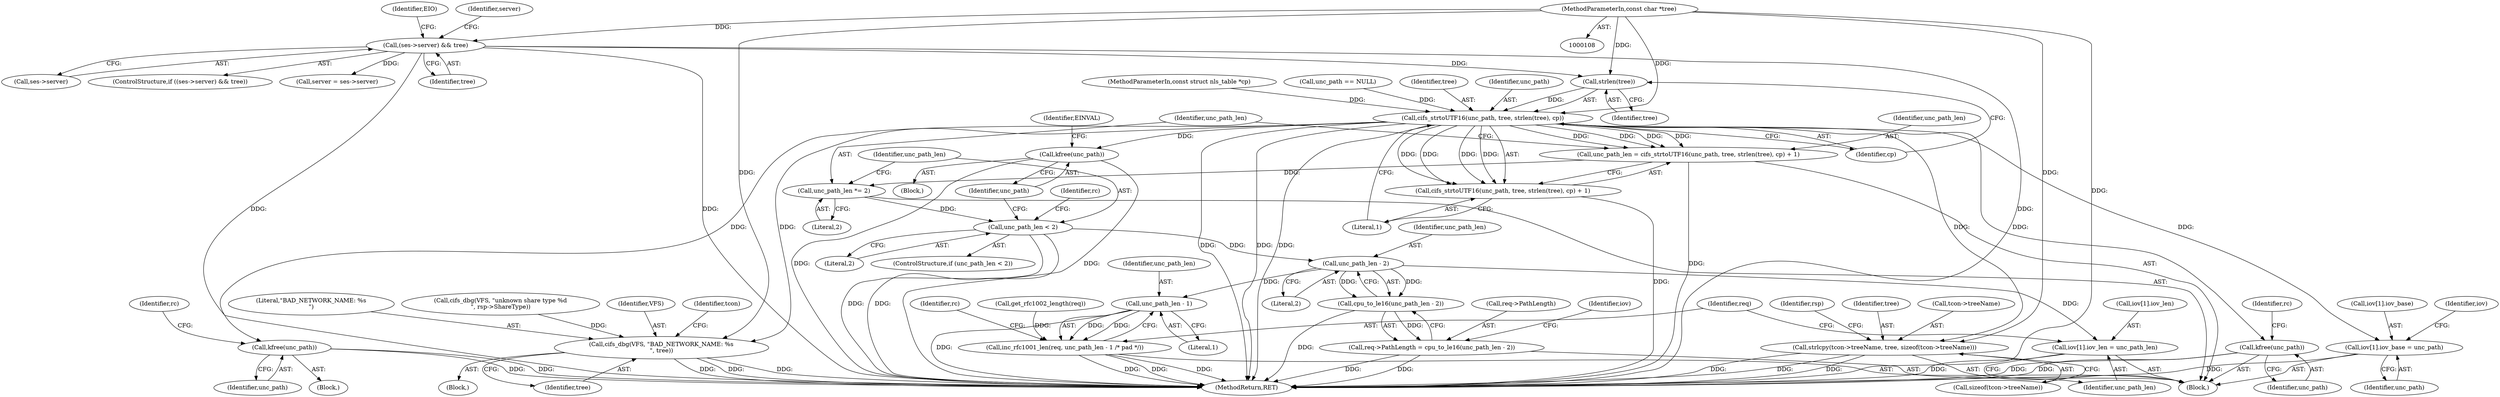 digraph "0_linux_18f39e7be0121317550d03e267e3ebd4dbfbb3ce@API" {
"1000179" [label="(Call,strlen(tree))"];
"1000136" [label="(Call,(ses->server) && tree)"];
"1000111" [label="(MethodParameterIn,const char *tree)"];
"1000176" [label="(Call,cifs_strtoUTF16(unc_path, tree, strlen(tree), cp))"];
"1000173" [label="(Call,unc_path_len = cifs_strtoUTF16(unc_path, tree, strlen(tree), cp) + 1)"];
"1000183" [label="(Call,unc_path_len *= 2)"];
"1000187" [label="(Call,unc_path_len < 2)"];
"1000263" [label="(Call,unc_path_len - 2)"];
"1000262" [label="(Call,cpu_to_le16(unc_path_len - 2))"];
"1000258" [label="(Call,req->PathLength = cpu_to_le16(unc_path_len - 2))"];
"1000273" [label="(Call,iov[1].iov_len = unc_path_len)"];
"1000282" [label="(Call,unc_path_len - 1)"];
"1000280" [label="(Call,inc_rfc1001_len(req, unc_path_len - 1 /* pad */))"];
"1000175" [label="(Call,cifs_strtoUTF16(unc_path, tree, strlen(tree), cp) + 1)"];
"1000191" [label="(Call,kfree(unc_path))"];
"1000208" [label="(Call,kfree(unc_path))"];
"1000266" [label="(Call,iov[1].iov_base = unc_path)"];
"1000432" [label="(Call,strlcpy(tcon->treeName, tree, sizeof(tcon->treeName)))"];
"1000479" [label="(Call,kfree(unc_path))"];
"1000493" [label="(Call,cifs_dbg(VFS, \"BAD_NETWORK_NAME: %s\n\", tree))"];
"1000494" [label="(Identifier,VFS)"];
"1000175" [label="(Call,cifs_strtoUTF16(unc_path, tree, strlen(tree), cp) + 1)"];
"1000178" [label="(Identifier,tree)"];
"1000280" [label="(Call,inc_rfc1001_len(req, unc_path_len - 1 /* pad */))"];
"1000267" [label="(Call,iov[1].iov_base)"];
"1000437" [label="(Call,sizeof(tcon->treeName))"];
"1000181" [label="(Identifier,cp)"];
"1000505" [label="(MethodReturn,RET)"];
"1000177" [label="(Identifier,unc_path)"];
"1000482" [label="(Identifier,rc)"];
"1000498" [label="(Identifier,tcon)"];
"1000272" [label="(Identifier,unc_path)"];
"1000379" [label="(Call,cifs_dbg(VFS, \"unknown share type %d\n\", rsp->ShareType))"];
"1000136" [label="(Call,(ses->server) && tree)"];
"1000186" [label="(ControlStructure,if (unc_path_len < 2))"];
"1000263" [label="(Call,unc_path_len - 2)"];
"1000114" [label="(Block,)"];
"1000493" [label="(Call,cifs_dbg(VFS, \"BAD_NETWORK_NAME: %s\n\", tree))"];
"1000279" [label="(Identifier,unc_path_len)"];
"1000113" [label="(MethodParameterIn,const struct nls_table *cp)"];
"1000479" [label="(Call,kfree(unc_path))"];
"1000492" [label="(Block,)"];
"1000111" [label="(MethodParameterIn,const char *tree)"];
"1000137" [label="(Call,ses->server)"];
"1000135" [label="(ControlStructure,if ((ses->server) && tree))"];
"1000432" [label="(Call,strlcpy(tcon->treeName, tree, sizeof(tcon->treeName)))"];
"1000187" [label="(Call,unc_path_len < 2)"];
"1000433" [label="(Call,tcon->treeName)"];
"1000173" [label="(Call,unc_path_len = cifs_strtoUTF16(unc_path, tree, strlen(tree), cp) + 1)"];
"1000149" [label="(Identifier,EIO)"];
"1000184" [label="(Identifier,unc_path_len)"];
"1000283" [label="(Identifier,unc_path_len)"];
"1000281" [label="(Identifier,req)"];
"1000264" [label="(Identifier,unc_path_len)"];
"1000209" [label="(Identifier,unc_path)"];
"1000141" [label="(Call,server = ses->server)"];
"1000182" [label="(Literal,1)"];
"1000445" [label="(Identifier,rsp)"];
"1000265" [label="(Literal,2)"];
"1000262" [label="(Call,cpu_to_le16(unc_path_len - 2))"];
"1000269" [label="(Identifier,iov)"];
"1000259" [label="(Call,req->PathLength)"];
"1000190" [label="(Block,)"];
"1000496" [label="(Identifier,tree)"];
"1000258" [label="(Call,req->PathLength = cpu_to_le16(unc_path_len - 2))"];
"1000276" [label="(Identifier,iov)"];
"1000176" [label="(Call,cifs_strtoUTF16(unc_path, tree, strlen(tree), cp))"];
"1000174" [label="(Identifier,unc_path_len)"];
"1000167" [label="(Call,unc_path == NULL)"];
"1000211" [label="(Identifier,rc)"];
"1000197" [label="(Identifier,rc)"];
"1000273" [label="(Call,iov[1].iov_len = unc_path_len)"];
"1000284" [label="(Literal,1)"];
"1000480" [label="(Identifier,unc_path)"];
"1000242" [label="(Call,get_rfc1002_length(req))"];
"1000189" [label="(Literal,2)"];
"1000266" [label="(Call,iov[1].iov_base = unc_path)"];
"1000142" [label="(Identifier,server)"];
"1000195" [label="(Identifier,EINVAL)"];
"1000188" [label="(Identifier,unc_path_len)"];
"1000180" [label="(Identifier,tree)"];
"1000140" [label="(Identifier,tree)"];
"1000286" [label="(Identifier,rc)"];
"1000192" [label="(Identifier,unc_path)"];
"1000208" [label="(Call,kfree(unc_path))"];
"1000179" [label="(Call,strlen(tree))"];
"1000436" [label="(Identifier,tree)"];
"1000495" [label="(Literal,\"BAD_NETWORK_NAME: %s\n\")"];
"1000185" [label="(Literal,2)"];
"1000183" [label="(Call,unc_path_len *= 2)"];
"1000274" [label="(Call,iov[1].iov_len)"];
"1000191" [label="(Call,kfree(unc_path))"];
"1000207" [label="(Block,)"];
"1000282" [label="(Call,unc_path_len - 1)"];
"1000179" -> "1000176"  [label="AST: "];
"1000179" -> "1000180"  [label="CFG: "];
"1000180" -> "1000179"  [label="AST: "];
"1000181" -> "1000179"  [label="CFG: "];
"1000179" -> "1000176"  [label="DDG: "];
"1000136" -> "1000179"  [label="DDG: "];
"1000111" -> "1000179"  [label="DDG: "];
"1000136" -> "1000135"  [label="AST: "];
"1000136" -> "1000137"  [label="CFG: "];
"1000136" -> "1000140"  [label="CFG: "];
"1000137" -> "1000136"  [label="AST: "];
"1000140" -> "1000136"  [label="AST: "];
"1000142" -> "1000136"  [label="CFG: "];
"1000149" -> "1000136"  [label="CFG: "];
"1000136" -> "1000505"  [label="DDG: "];
"1000136" -> "1000505"  [label="DDG: "];
"1000136" -> "1000505"  [label="DDG: "];
"1000111" -> "1000136"  [label="DDG: "];
"1000136" -> "1000141"  [label="DDG: "];
"1000111" -> "1000108"  [label="AST: "];
"1000111" -> "1000505"  [label="DDG: "];
"1000111" -> "1000176"  [label="DDG: "];
"1000111" -> "1000432"  [label="DDG: "];
"1000111" -> "1000493"  [label="DDG: "];
"1000176" -> "1000175"  [label="AST: "];
"1000176" -> "1000181"  [label="CFG: "];
"1000177" -> "1000176"  [label="AST: "];
"1000178" -> "1000176"  [label="AST: "];
"1000181" -> "1000176"  [label="AST: "];
"1000182" -> "1000176"  [label="CFG: "];
"1000176" -> "1000505"  [label="DDG: "];
"1000176" -> "1000505"  [label="DDG: "];
"1000176" -> "1000505"  [label="DDG: "];
"1000176" -> "1000173"  [label="DDG: "];
"1000176" -> "1000173"  [label="DDG: "];
"1000176" -> "1000173"  [label="DDG: "];
"1000176" -> "1000173"  [label="DDG: "];
"1000176" -> "1000175"  [label="DDG: "];
"1000176" -> "1000175"  [label="DDG: "];
"1000176" -> "1000175"  [label="DDG: "];
"1000176" -> "1000175"  [label="DDG: "];
"1000167" -> "1000176"  [label="DDG: "];
"1000113" -> "1000176"  [label="DDG: "];
"1000176" -> "1000191"  [label="DDG: "];
"1000176" -> "1000208"  [label="DDG: "];
"1000176" -> "1000266"  [label="DDG: "];
"1000176" -> "1000432"  [label="DDG: "];
"1000176" -> "1000479"  [label="DDG: "];
"1000176" -> "1000493"  [label="DDG: "];
"1000173" -> "1000114"  [label="AST: "];
"1000173" -> "1000175"  [label="CFG: "];
"1000174" -> "1000173"  [label="AST: "];
"1000175" -> "1000173"  [label="AST: "];
"1000184" -> "1000173"  [label="CFG: "];
"1000173" -> "1000505"  [label="DDG: "];
"1000173" -> "1000183"  [label="DDG: "];
"1000183" -> "1000114"  [label="AST: "];
"1000183" -> "1000185"  [label="CFG: "];
"1000184" -> "1000183"  [label="AST: "];
"1000185" -> "1000183"  [label="AST: "];
"1000188" -> "1000183"  [label="CFG: "];
"1000183" -> "1000187"  [label="DDG: "];
"1000187" -> "1000186"  [label="AST: "];
"1000187" -> "1000189"  [label="CFG: "];
"1000188" -> "1000187"  [label="AST: "];
"1000189" -> "1000187"  [label="AST: "];
"1000192" -> "1000187"  [label="CFG: "];
"1000197" -> "1000187"  [label="CFG: "];
"1000187" -> "1000505"  [label="DDG: "];
"1000187" -> "1000505"  [label="DDG: "];
"1000187" -> "1000263"  [label="DDG: "];
"1000263" -> "1000262"  [label="AST: "];
"1000263" -> "1000265"  [label="CFG: "];
"1000264" -> "1000263"  [label="AST: "];
"1000265" -> "1000263"  [label="AST: "];
"1000262" -> "1000263"  [label="CFG: "];
"1000263" -> "1000262"  [label="DDG: "];
"1000263" -> "1000262"  [label="DDG: "];
"1000263" -> "1000273"  [label="DDG: "];
"1000263" -> "1000282"  [label="DDG: "];
"1000262" -> "1000258"  [label="AST: "];
"1000258" -> "1000262"  [label="CFG: "];
"1000262" -> "1000505"  [label="DDG: "];
"1000262" -> "1000258"  [label="DDG: "];
"1000258" -> "1000114"  [label="AST: "];
"1000259" -> "1000258"  [label="AST: "];
"1000269" -> "1000258"  [label="CFG: "];
"1000258" -> "1000505"  [label="DDG: "];
"1000258" -> "1000505"  [label="DDG: "];
"1000273" -> "1000114"  [label="AST: "];
"1000273" -> "1000279"  [label="CFG: "];
"1000274" -> "1000273"  [label="AST: "];
"1000279" -> "1000273"  [label="AST: "];
"1000281" -> "1000273"  [label="CFG: "];
"1000273" -> "1000505"  [label="DDG: "];
"1000282" -> "1000280"  [label="AST: "];
"1000282" -> "1000284"  [label="CFG: "];
"1000283" -> "1000282"  [label="AST: "];
"1000284" -> "1000282"  [label="AST: "];
"1000280" -> "1000282"  [label="CFG: "];
"1000282" -> "1000505"  [label="DDG: "];
"1000282" -> "1000280"  [label="DDG: "];
"1000282" -> "1000280"  [label="DDG: "];
"1000280" -> "1000114"  [label="AST: "];
"1000281" -> "1000280"  [label="AST: "];
"1000286" -> "1000280"  [label="CFG: "];
"1000280" -> "1000505"  [label="DDG: "];
"1000280" -> "1000505"  [label="DDG: "];
"1000280" -> "1000505"  [label="DDG: "];
"1000242" -> "1000280"  [label="DDG: "];
"1000175" -> "1000182"  [label="CFG: "];
"1000182" -> "1000175"  [label="AST: "];
"1000175" -> "1000505"  [label="DDG: "];
"1000191" -> "1000190"  [label="AST: "];
"1000191" -> "1000192"  [label="CFG: "];
"1000192" -> "1000191"  [label="AST: "];
"1000195" -> "1000191"  [label="CFG: "];
"1000191" -> "1000505"  [label="DDG: "];
"1000191" -> "1000505"  [label="DDG: "];
"1000208" -> "1000207"  [label="AST: "];
"1000208" -> "1000209"  [label="CFG: "];
"1000209" -> "1000208"  [label="AST: "];
"1000211" -> "1000208"  [label="CFG: "];
"1000208" -> "1000505"  [label="DDG: "];
"1000208" -> "1000505"  [label="DDG: "];
"1000266" -> "1000114"  [label="AST: "];
"1000266" -> "1000272"  [label="CFG: "];
"1000267" -> "1000266"  [label="AST: "];
"1000272" -> "1000266"  [label="AST: "];
"1000276" -> "1000266"  [label="CFG: "];
"1000266" -> "1000505"  [label="DDG: "];
"1000432" -> "1000114"  [label="AST: "];
"1000432" -> "1000437"  [label="CFG: "];
"1000433" -> "1000432"  [label="AST: "];
"1000436" -> "1000432"  [label="AST: "];
"1000437" -> "1000432"  [label="AST: "];
"1000445" -> "1000432"  [label="CFG: "];
"1000432" -> "1000505"  [label="DDG: "];
"1000432" -> "1000505"  [label="DDG: "];
"1000432" -> "1000505"  [label="DDG: "];
"1000479" -> "1000114"  [label="AST: "];
"1000479" -> "1000480"  [label="CFG: "];
"1000480" -> "1000479"  [label="AST: "];
"1000482" -> "1000479"  [label="CFG: "];
"1000479" -> "1000505"  [label="DDG: "];
"1000479" -> "1000505"  [label="DDG: "];
"1000493" -> "1000492"  [label="AST: "];
"1000493" -> "1000496"  [label="CFG: "];
"1000494" -> "1000493"  [label="AST: "];
"1000495" -> "1000493"  [label="AST: "];
"1000496" -> "1000493"  [label="AST: "];
"1000498" -> "1000493"  [label="CFG: "];
"1000493" -> "1000505"  [label="DDG: "];
"1000493" -> "1000505"  [label="DDG: "];
"1000493" -> "1000505"  [label="DDG: "];
"1000379" -> "1000493"  [label="DDG: "];
}
